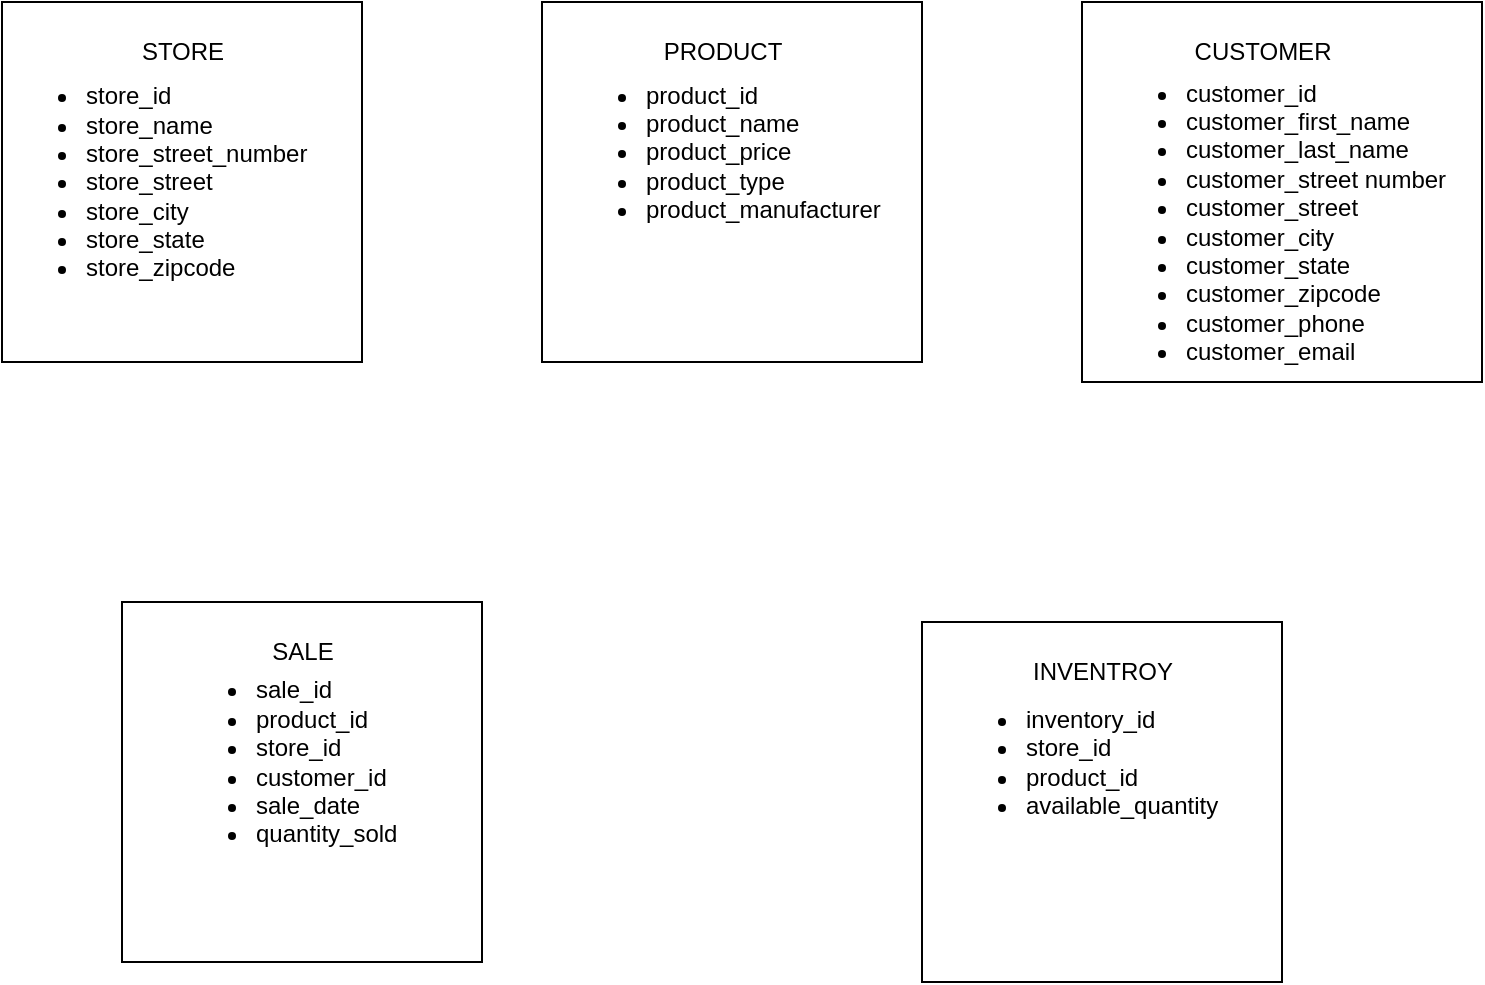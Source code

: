 <mxfile version="21.1.5" type="github">
  <diagram id="C5RBs43oDa-KdzZeNtuy" name="Page-1">
    <mxGraphModel dx="1434" dy="707" grid="1" gridSize="10" guides="1" tooltips="1" connect="1" arrows="1" fold="1" page="1" pageScale="1" pageWidth="827" pageHeight="1169" math="0" shadow="0">
      <root>
        <mxCell id="WIyWlLk6GJQsqaUBKTNV-0" />
        <mxCell id="WIyWlLk6GJQsqaUBKTNV-1" parent="WIyWlLk6GJQsqaUBKTNV-0" />
        <mxCell id="DvmWg05eOIDumtDc3zBH-2" value="" style="group" vertex="1" connectable="0" parent="WIyWlLk6GJQsqaUBKTNV-1">
          <mxGeometry x="60" y="80" width="180" height="180" as="geometry" />
        </mxCell>
        <mxCell id="DvmWg05eOIDumtDc3zBH-0" value="" style="whiteSpace=wrap;html=1;aspect=fixed;movable=1;resizable=1;rotatable=1;deletable=1;editable=1;locked=0;connectable=1;container=1;" vertex="1" parent="DvmWg05eOIDumtDc3zBH-2">
          <mxGeometry width="180" height="180" as="geometry" />
        </mxCell>
        <mxCell id="DvmWg05eOIDumtDc3zBH-17" value="&lt;ul style=&quot;border-color: var(--border-color);&quot;&gt;&lt;li&gt;store_id&lt;/li&gt;&lt;li&gt;store_name&lt;/li&gt;&lt;li&gt;store_street_number&lt;/li&gt;&lt;li style=&quot;border-color: var(--border-color);&quot;&gt;store_street&lt;/li&gt;&lt;li style=&quot;border-color: var(--border-color);&quot;&gt;store_city&lt;/li&gt;&lt;li style=&quot;border-color: var(--border-color);&quot;&gt;store_state&lt;/li&gt;&lt;li style=&quot;border-color: var(--border-color);&quot;&gt;store_zipcode&lt;/li&gt;&lt;/ul&gt;&lt;div&gt;&lt;/div&gt;" style="text;html=1;align=left;verticalAlign=middle;resizable=0;points=[];autosize=1;strokeColor=none;fillColor=none;" vertex="1" parent="DvmWg05eOIDumtDc3zBH-0">
          <mxGeometry y="20" width="170" height="140" as="geometry" />
        </mxCell>
        <mxCell id="DvmWg05eOIDumtDc3zBH-1" value="STORE" style="text;html=1;align=center;verticalAlign=middle;resizable=1;points=[];autosize=1;strokeColor=none;fillColor=none;movable=1;rotatable=1;deletable=1;editable=1;locked=0;connectable=1;" vertex="1" parent="DvmWg05eOIDumtDc3zBH-2">
          <mxGeometry x="60" y="10" width="60" height="30" as="geometry" />
        </mxCell>
        <mxCell id="DvmWg05eOIDumtDc3zBH-3" value="" style="group" vertex="1" connectable="0" parent="WIyWlLk6GJQsqaUBKTNV-1">
          <mxGeometry x="330" y="80" width="190" height="180" as="geometry" />
        </mxCell>
        <mxCell id="DvmWg05eOIDumtDc3zBH-4" value="" style="whiteSpace=wrap;html=1;aspect=fixed;movable=1;resizable=1;rotatable=1;deletable=1;editable=1;locked=0;connectable=1;container=1;" vertex="1" parent="DvmWg05eOIDumtDc3zBH-3">
          <mxGeometry width="190" height="180" as="geometry" />
        </mxCell>
        <mxCell id="DvmWg05eOIDumtDc3zBH-18" value="&lt;ul&gt;&lt;li&gt;product_id&lt;/li&gt;&lt;li&gt;product_name&lt;/li&gt;&lt;li&gt;product_price&lt;/li&gt;&lt;li&gt;product_type&lt;/li&gt;&lt;li&gt;product_manufacturer&lt;/li&gt;&lt;/ul&gt;" style="text;html=1;align=left;verticalAlign=middle;resizable=0;points=[];autosize=1;strokeColor=none;fillColor=none;" vertex="1" parent="DvmWg05eOIDumtDc3zBH-4">
          <mxGeometry x="10" y="20" width="180" height="110" as="geometry" />
        </mxCell>
        <mxCell id="DvmWg05eOIDumtDc3zBH-5" value="PRODUCT" style="text;html=1;align=center;verticalAlign=middle;resizable=1;points=[];autosize=1;strokeColor=none;fillColor=none;movable=1;rotatable=1;deletable=1;editable=1;locked=0;connectable=1;" vertex="1" parent="DvmWg05eOIDumtDc3zBH-3">
          <mxGeometry x="50" y="10" width="80" height="30" as="geometry" />
        </mxCell>
        <mxCell id="DvmWg05eOIDumtDc3zBH-7" value="" style="group" vertex="1" connectable="0" parent="WIyWlLk6GJQsqaUBKTNV-1">
          <mxGeometry x="600" y="80" width="200" height="190" as="geometry" />
        </mxCell>
        <mxCell id="DvmWg05eOIDumtDc3zBH-8" value="" style="whiteSpace=wrap;html=1;aspect=fixed;movable=1;resizable=1;rotatable=1;deletable=1;editable=1;locked=0;connectable=1;container=1;" vertex="1" parent="DvmWg05eOIDumtDc3zBH-7">
          <mxGeometry width="200" height="190" as="geometry" />
        </mxCell>
        <mxCell id="DvmWg05eOIDumtDc3zBH-19" value="&lt;ul&gt;&lt;li&gt;customer_id&lt;/li&gt;&lt;li&gt;customer_first_name&lt;/li&gt;&lt;li&gt;customer_last_name&lt;/li&gt;&lt;li&gt;customer_street number&lt;/li&gt;&lt;li&gt;customer_street&lt;/li&gt;&lt;li&gt;customer_city&lt;/li&gt;&lt;li&gt;customer_state&lt;/li&gt;&lt;li&gt;customer_zipcode&lt;/li&gt;&lt;li&gt;customer_phone&lt;/li&gt;&lt;li&gt;customer_email&lt;/li&gt;&lt;/ul&gt;" style="text;html=1;align=left;verticalAlign=middle;resizable=0;points=[];autosize=1;strokeColor=none;fillColor=none;" vertex="1" parent="DvmWg05eOIDumtDc3zBH-8">
          <mxGeometry x="10" y="20" width="190" height="180" as="geometry" />
        </mxCell>
        <mxCell id="DvmWg05eOIDumtDc3zBH-9" value="CUSTOMER" style="text;html=1;align=center;verticalAlign=middle;resizable=1;points=[];autosize=1;strokeColor=none;fillColor=none;movable=1;rotatable=1;deletable=1;editable=1;locked=0;connectable=1;" vertex="1" parent="DvmWg05eOIDumtDc3zBH-7">
          <mxGeometry x="45" y="10" width="90" height="30" as="geometry" />
        </mxCell>
        <mxCell id="DvmWg05eOIDumtDc3zBH-10" value="" style="group" vertex="1" connectable="0" parent="WIyWlLk6GJQsqaUBKTNV-1">
          <mxGeometry x="120" y="380" width="180" height="180" as="geometry" />
        </mxCell>
        <mxCell id="DvmWg05eOIDumtDc3zBH-11" value="" style="whiteSpace=wrap;html=1;aspect=fixed;movable=1;resizable=1;rotatable=1;deletable=1;editable=1;locked=0;connectable=1;container=1;" vertex="1" parent="DvmWg05eOIDumtDc3zBH-10">
          <mxGeometry width="180" height="180" as="geometry" />
        </mxCell>
        <mxCell id="DvmWg05eOIDumtDc3zBH-20" value="&lt;ul&gt;&lt;li&gt;sale_id&lt;/li&gt;&lt;li&gt;product_id&lt;/li&gt;&lt;li&gt;store_id&lt;/li&gt;&lt;li&gt;customer_id&lt;/li&gt;&lt;li&gt;sale_date&lt;/li&gt;&lt;li&gt;quantity_sold&lt;/li&gt;&lt;/ul&gt;" style="text;html=1;align=left;verticalAlign=middle;resizable=0;points=[];autosize=1;strokeColor=none;fillColor=none;" vertex="1" parent="DvmWg05eOIDumtDc3zBH-11">
          <mxGeometry x="25" y="20" width="130" height="120" as="geometry" />
        </mxCell>
        <mxCell id="DvmWg05eOIDumtDc3zBH-12" value="SALE" style="text;html=1;align=center;verticalAlign=middle;resizable=1;points=[];autosize=1;strokeColor=none;fillColor=none;movable=1;rotatable=1;deletable=1;editable=1;locked=0;connectable=1;" vertex="1" parent="DvmWg05eOIDumtDc3zBH-10">
          <mxGeometry x="65" y="10" width="50" height="30" as="geometry" />
        </mxCell>
        <mxCell id="DvmWg05eOIDumtDc3zBH-14" value="" style="group" vertex="1" connectable="0" parent="WIyWlLk6GJQsqaUBKTNV-1">
          <mxGeometry x="520" y="390" width="180" height="180" as="geometry" />
        </mxCell>
        <mxCell id="DvmWg05eOIDumtDc3zBH-15" value="" style="whiteSpace=wrap;html=1;aspect=fixed;movable=1;resizable=1;rotatable=1;deletable=1;editable=1;locked=0;connectable=1;container=1;" vertex="1" parent="DvmWg05eOIDumtDc3zBH-14">
          <mxGeometry width="180" height="180" as="geometry" />
        </mxCell>
        <mxCell id="DvmWg05eOIDumtDc3zBH-21" value="&lt;ul&gt;&lt;li&gt;inventory_id&lt;/li&gt;&lt;li&gt;store_id&lt;/li&gt;&lt;li&gt;product_id&lt;/li&gt;&lt;li&gt;available_quantity&lt;/li&gt;&lt;/ul&gt;" style="text;html=1;align=left;verticalAlign=middle;resizable=0;points=[];autosize=1;strokeColor=none;fillColor=none;" vertex="1" parent="DvmWg05eOIDumtDc3zBH-15">
          <mxGeometry x="10" y="20" width="160" height="100" as="geometry" />
        </mxCell>
        <mxCell id="DvmWg05eOIDumtDc3zBH-16" value="INVENTROY" style="text;html=1;align=center;verticalAlign=middle;resizable=1;points=[];autosize=1;strokeColor=none;fillColor=none;movable=1;rotatable=1;deletable=1;editable=1;locked=0;connectable=1;" vertex="1" parent="DvmWg05eOIDumtDc3zBH-14">
          <mxGeometry x="45" y="10" width="90" height="30" as="geometry" />
        </mxCell>
      </root>
    </mxGraphModel>
  </diagram>
</mxfile>

